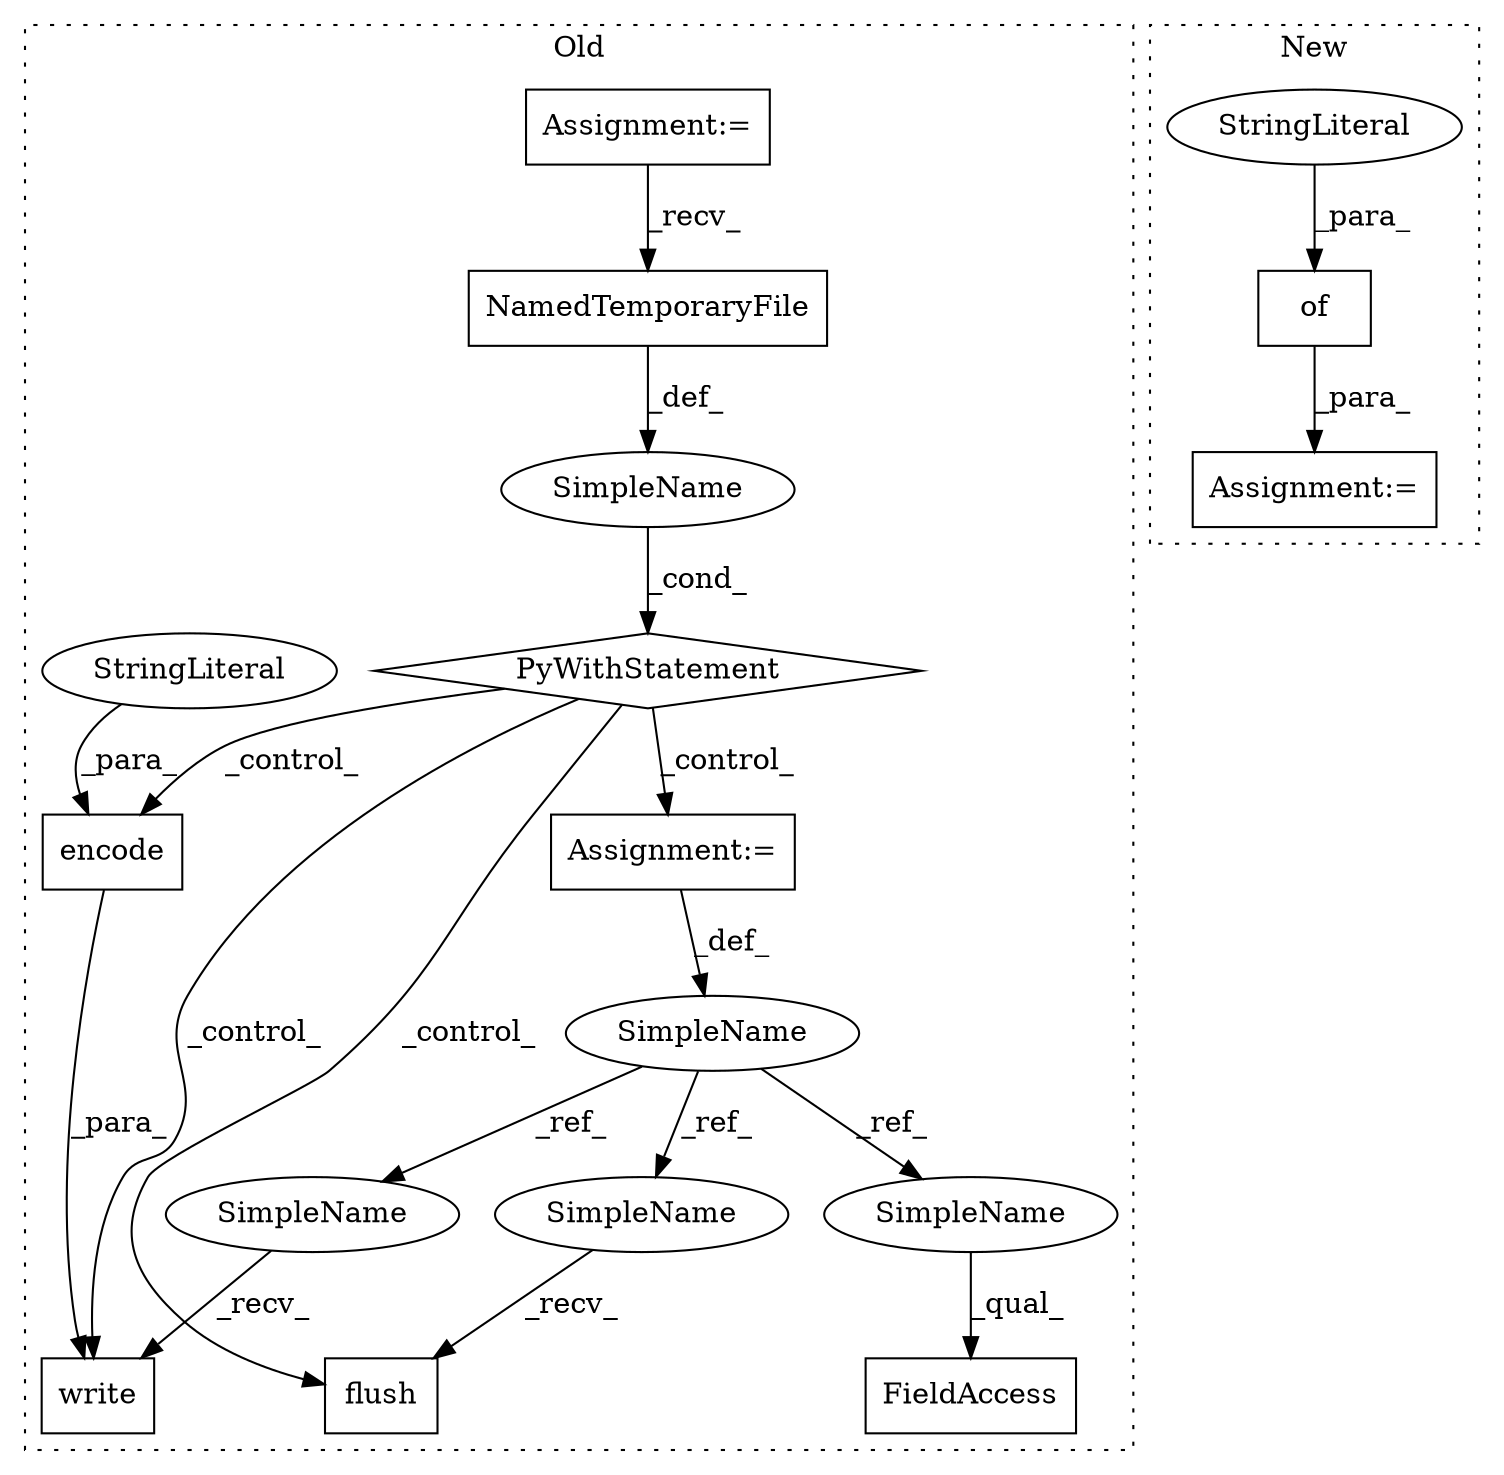 digraph G {
subgraph cluster0 {
1 [label="encode" a="32" s="3561,3575" l="7,1" shape="box"];
3 [label="StringLiteral" a="45" s="3568" l="7" shape="ellipse"];
6 [label="SimpleName" a="42" s="" l="" shape="ellipse"];
7 [label="flush" a="32" s="3588" l="7" shape="box"];
8 [label="NamedTemporaryFile" a="32" s="3471" l="20" shape="box"];
9 [label="SimpleName" a="42" s="3532" l="2" shape="ellipse"];
10 [label="write" a="32" s="3545,3576" l="6,1" shape="box"];
11 [label="Assignment:=" a="7" s="3532" l="2" shape="box"];
12 [label="PyWithStatement" a="104" s="3452,3491" l="10,2" shape="diamond"];
13 [label="FieldAccess" a="22" s="3623" l="7" shape="box"];
14 [label="Assignment:=" a="7" s="3119" l="8" shape="box"];
15 [label="SimpleName" a="42" s="3585" l="2" shape="ellipse"];
16 [label="SimpleName" a="42" s="3623" l="2" shape="ellipse"];
17 [label="SimpleName" a="42" s="3542" l="2" shape="ellipse"];
label = "Old";
style="dotted";
}
subgraph cluster1 {
2 [label="of" a="32" s="2842,3045" l="3,1" shape="box"];
4 [label="Assignment:=" a="7" s="2837" l="1" shape="box"];
5 [label="StringLiteral" a="45" s="2845" l="9" shape="ellipse"];
label = "New";
style="dotted";
}
1 -> 10 [label="_para_"];
2 -> 4 [label="_para_"];
3 -> 1 [label="_para_"];
5 -> 2 [label="_para_"];
6 -> 12 [label="_cond_"];
8 -> 6 [label="_def_"];
9 -> 17 [label="_ref_"];
9 -> 15 [label="_ref_"];
9 -> 16 [label="_ref_"];
11 -> 9 [label="_def_"];
12 -> 11 [label="_control_"];
12 -> 1 [label="_control_"];
12 -> 10 [label="_control_"];
12 -> 7 [label="_control_"];
14 -> 8 [label="_recv_"];
15 -> 7 [label="_recv_"];
16 -> 13 [label="_qual_"];
17 -> 10 [label="_recv_"];
}